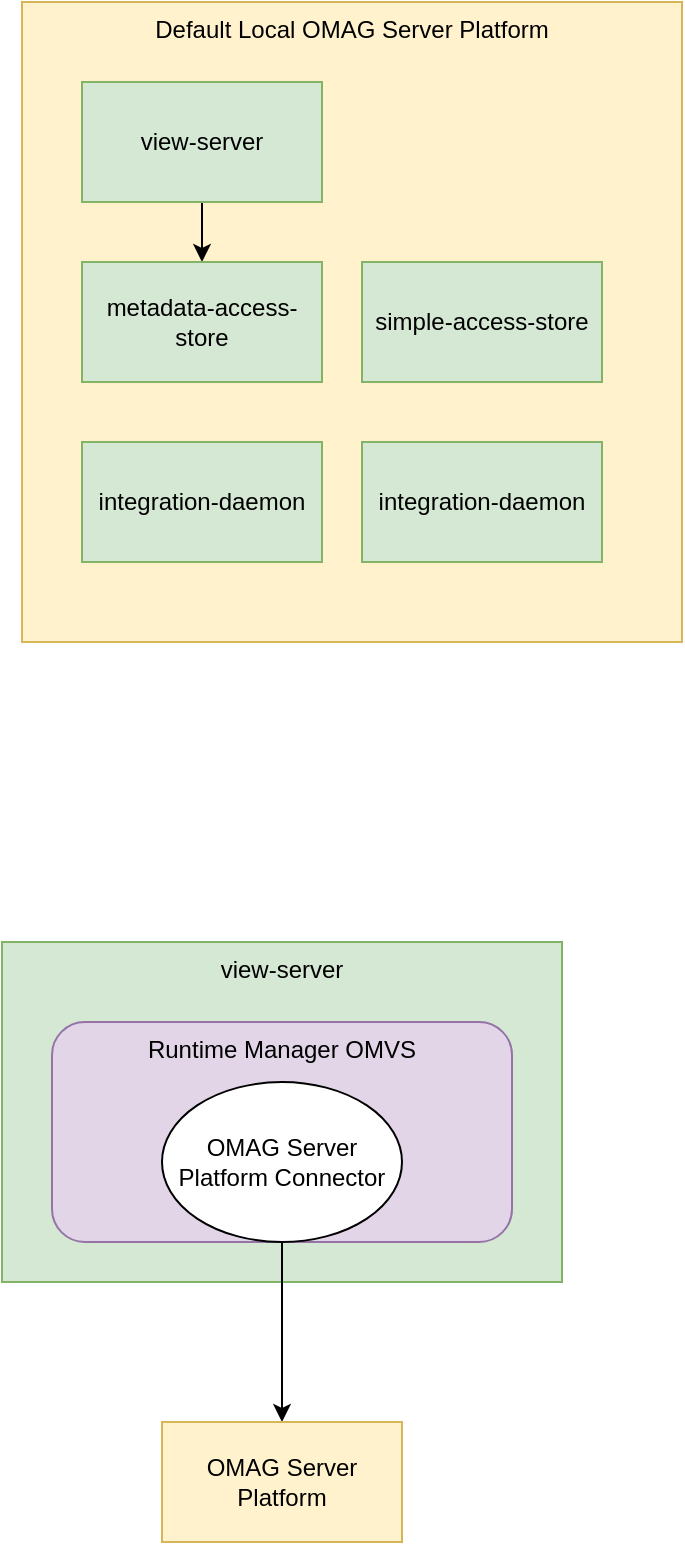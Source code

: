 <mxfile version="24.6.4" type="device">
  <diagram name="Page-1" id="IMfhUJ0kENWqfCzqepWq">
    <mxGraphModel dx="1242" dy="808" grid="1" gridSize="10" guides="1" tooltips="1" connect="1" arrows="1" fold="1" page="1" pageScale="1" pageWidth="827" pageHeight="1169" math="0" shadow="0">
      <root>
        <mxCell id="0" />
        <mxCell id="1" parent="0" />
        <mxCell id="mkdmuHdhpeaHbkRN50OY-3" value="Default Local OMAG Server Platform" style="rounded=0;whiteSpace=wrap;html=1;verticalAlign=top;fillColor=#fff2cc;strokeColor=#d6b656;" parent="1" vertex="1">
          <mxGeometry x="210" y="200" width="330" height="320" as="geometry" />
        </mxCell>
        <mxCell id="pFuWKskDkM8eErIisg_0-1" style="edgeStyle=orthogonalEdgeStyle;rounded=0;orthogonalLoop=1;jettySize=auto;html=1;exitX=0.5;exitY=1;exitDx=0;exitDy=0;" edge="1" parent="1" source="mkdmuHdhpeaHbkRN50OY-1" target="mkdmuHdhpeaHbkRN50OY-2">
          <mxGeometry relative="1" as="geometry" />
        </mxCell>
        <mxCell id="mkdmuHdhpeaHbkRN50OY-1" value="view-server" style="rounded=0;whiteSpace=wrap;html=1;fillColor=#d5e8d4;strokeColor=#82b366;" parent="1" vertex="1">
          <mxGeometry x="240" y="240" width="120" height="60" as="geometry" />
        </mxCell>
        <mxCell id="mkdmuHdhpeaHbkRN50OY-2" value="metadata-access-store" style="rounded=0;whiteSpace=wrap;html=1;fillColor=#d5e8d4;strokeColor=#82b366;" parent="1" vertex="1">
          <mxGeometry x="240" y="330" width="120" height="60" as="geometry" />
        </mxCell>
        <mxCell id="mkdmuHdhpeaHbkRN50OY-4" value="integration-daemon" style="rounded=0;whiteSpace=wrap;html=1;fillColor=#d5e8d4;strokeColor=#82b366;" parent="1" vertex="1">
          <mxGeometry x="380" y="420" width="120" height="60" as="geometry" />
        </mxCell>
        <mxCell id="mkdmuHdhpeaHbkRN50OY-6" value="integration-daemon" style="rounded=0;whiteSpace=wrap;html=1;fillColor=#d5e8d4;strokeColor=#82b366;" parent="1" vertex="1">
          <mxGeometry x="240" y="420" width="120" height="60" as="geometry" />
        </mxCell>
        <mxCell id="mkdmuHdhpeaHbkRN50OY-7" value="simple-access-store" style="rounded=0;whiteSpace=wrap;html=1;fillColor=#d5e8d4;strokeColor=#82b366;" parent="1" vertex="1">
          <mxGeometry x="380" y="330" width="120" height="60" as="geometry" />
        </mxCell>
        <mxCell id="mkdmuHdhpeaHbkRN50OY-8" value="view-server" style="rounded=0;whiteSpace=wrap;html=1;verticalAlign=top;fillColor=#d5e8d4;strokeColor=#82b366;" parent="1" vertex="1">
          <mxGeometry x="200" y="670" width="280" height="170" as="geometry" />
        </mxCell>
        <mxCell id="mkdmuHdhpeaHbkRN50OY-11" style="edgeStyle=orthogonalEdgeStyle;rounded=0;orthogonalLoop=1;jettySize=auto;html=1;" parent="1" source="mkdmuHdhpeaHbkRN50OY-9" target="mkdmuHdhpeaHbkRN50OY-10" edge="1">
          <mxGeometry relative="1" as="geometry" />
        </mxCell>
        <mxCell id="mkdmuHdhpeaHbkRN50OY-9" value="Runtime Manager OMVS" style="rounded=1;whiteSpace=wrap;html=1;verticalAlign=top;fillColor=#e1d5e7;strokeColor=#9673a6;" parent="1" vertex="1">
          <mxGeometry x="225" y="710" width="230" height="110" as="geometry" />
        </mxCell>
        <mxCell id="mkdmuHdhpeaHbkRN50OY-10" value="OMAG Server Platform" style="rounded=0;whiteSpace=wrap;html=1;fillColor=#fff2cc;strokeColor=#d6b656;" parent="1" vertex="1">
          <mxGeometry x="280" y="910" width="120" height="60" as="geometry" />
        </mxCell>
        <mxCell id="mkdmuHdhpeaHbkRN50OY-12" value="OMAG Server Platform Connector" style="ellipse;whiteSpace=wrap;html=1;" parent="1" vertex="1">
          <mxGeometry x="280" y="740" width="120" height="80" as="geometry" />
        </mxCell>
      </root>
    </mxGraphModel>
  </diagram>
</mxfile>
